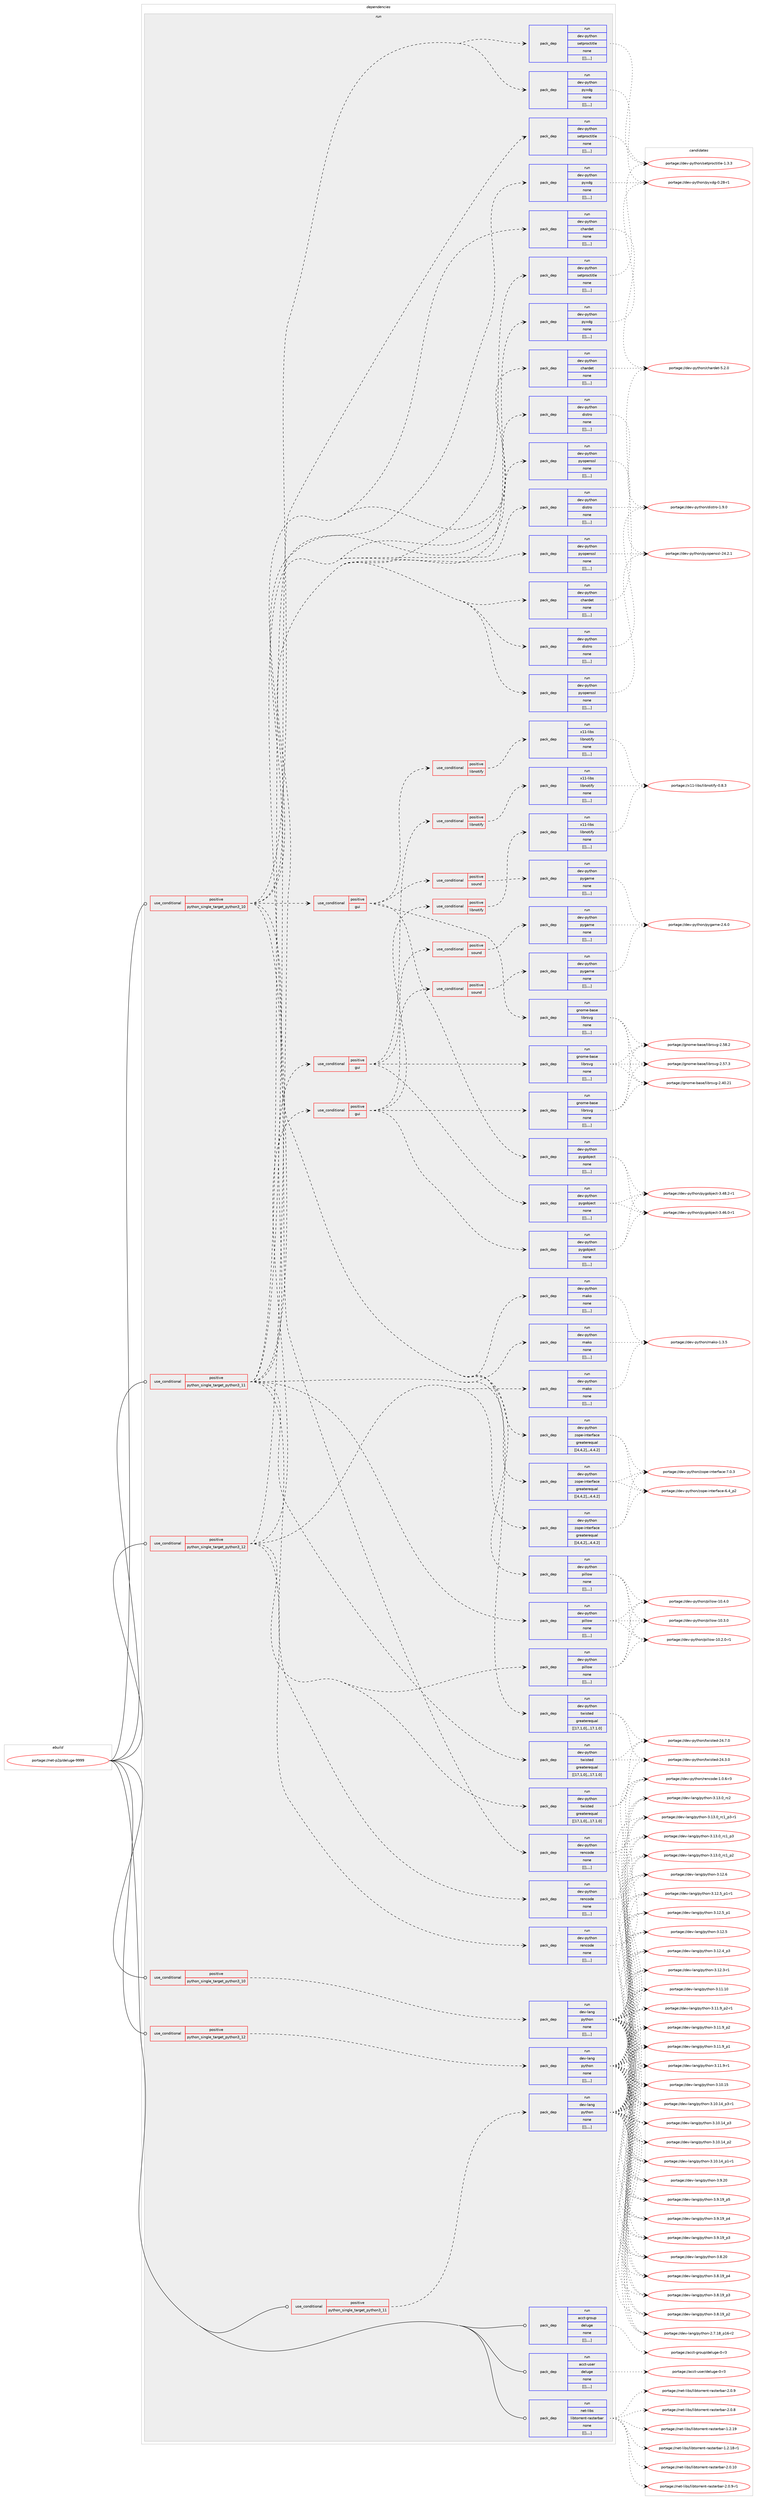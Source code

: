 digraph prolog {

# *************
# Graph options
# *************

newrank=true;
concentrate=true;
compound=true;
graph [rankdir=LR,fontname=Helvetica,fontsize=10,ranksep=1.5];#, ranksep=2.5, nodesep=0.2];
edge  [arrowhead=vee];
node  [fontname=Helvetica,fontsize=10];

# **********
# The ebuild
# **********

subgraph cluster_leftcol {
color=gray;
label=<<i>ebuild</i>>;
id [label="portage://net-p2p/deluge-9999", color=red, width=4, href="../net-p2p/deluge-9999.svg"];
}

# ****************
# The dependencies
# ****************

subgraph cluster_midcol {
color=gray;
label=<<i>dependencies</i>>;
subgraph cluster_compile {
fillcolor="#eeeeee";
style=filled;
label=<<i>compile</i>>;
}
subgraph cluster_compileandrun {
fillcolor="#eeeeee";
style=filled;
label=<<i>compile and run</i>>;
}
subgraph cluster_run {
fillcolor="#eeeeee";
style=filled;
label=<<i>run</i>>;
subgraph cond104380 {
dependency397382 [label=<<TABLE BORDER="0" CELLBORDER="1" CELLSPACING="0" CELLPADDING="4"><TR><TD ROWSPAN="3" CELLPADDING="10">use_conditional</TD></TR><TR><TD>positive</TD></TR><TR><TD>python_single_target_python3_10</TD></TR></TABLE>>, shape=none, color=red];
subgraph cond104381 {
dependency397383 [label=<<TABLE BORDER="0" CELLBORDER="1" CELLSPACING="0" CELLPADDING="4"><TR><TD ROWSPAN="3" CELLPADDING="10">use_conditional</TD></TR><TR><TD>positive</TD></TR><TR><TD>gui</TD></TR></TABLE>>, shape=none, color=red];
subgraph cond104382 {
dependency397384 [label=<<TABLE BORDER="0" CELLBORDER="1" CELLSPACING="0" CELLPADDING="4"><TR><TD ROWSPAN="3" CELLPADDING="10">use_conditional</TD></TR><TR><TD>positive</TD></TR><TR><TD>sound</TD></TR></TABLE>>, shape=none, color=red];
subgraph pack290092 {
dependency397385 [label=<<TABLE BORDER="0" CELLBORDER="1" CELLSPACING="0" CELLPADDING="4" WIDTH="220"><TR><TD ROWSPAN="6" CELLPADDING="30">pack_dep</TD></TR><TR><TD WIDTH="110">run</TD></TR><TR><TD>dev-python</TD></TR><TR><TD>pygame</TD></TR><TR><TD>none</TD></TR><TR><TD>[[],,,,]</TD></TR></TABLE>>, shape=none, color=blue];
}
dependency397384:e -> dependency397385:w [weight=20,style="dashed",arrowhead="vee"];
}
dependency397383:e -> dependency397384:w [weight=20,style="dashed",arrowhead="vee"];
subgraph pack290093 {
dependency397386 [label=<<TABLE BORDER="0" CELLBORDER="1" CELLSPACING="0" CELLPADDING="4" WIDTH="220"><TR><TD ROWSPAN="6" CELLPADDING="30">pack_dep</TD></TR><TR><TD WIDTH="110">run</TD></TR><TR><TD>dev-python</TD></TR><TR><TD>pygobject</TD></TR><TR><TD>none</TD></TR><TR><TD>[[],,,,]</TD></TR></TABLE>>, shape=none, color=blue];
}
dependency397383:e -> dependency397386:w [weight=20,style="dashed",arrowhead="vee"];
subgraph pack290094 {
dependency397387 [label=<<TABLE BORDER="0" CELLBORDER="1" CELLSPACING="0" CELLPADDING="4" WIDTH="220"><TR><TD ROWSPAN="6" CELLPADDING="30">pack_dep</TD></TR><TR><TD WIDTH="110">run</TD></TR><TR><TD>gnome-base</TD></TR><TR><TD>librsvg</TD></TR><TR><TD>none</TD></TR><TR><TD>[[],,,,]</TD></TR></TABLE>>, shape=none, color=blue];
}
dependency397383:e -> dependency397387:w [weight=20,style="dashed",arrowhead="vee"];
subgraph cond104383 {
dependency397388 [label=<<TABLE BORDER="0" CELLBORDER="1" CELLSPACING="0" CELLPADDING="4"><TR><TD ROWSPAN="3" CELLPADDING="10">use_conditional</TD></TR><TR><TD>positive</TD></TR><TR><TD>libnotify</TD></TR></TABLE>>, shape=none, color=red];
subgraph pack290095 {
dependency397389 [label=<<TABLE BORDER="0" CELLBORDER="1" CELLSPACING="0" CELLPADDING="4" WIDTH="220"><TR><TD ROWSPAN="6" CELLPADDING="30">pack_dep</TD></TR><TR><TD WIDTH="110">run</TD></TR><TR><TD>x11-libs</TD></TR><TR><TD>libnotify</TD></TR><TR><TD>none</TD></TR><TR><TD>[[],,,,]</TD></TR></TABLE>>, shape=none, color=blue];
}
dependency397388:e -> dependency397389:w [weight=20,style="dashed",arrowhead="vee"];
}
dependency397383:e -> dependency397388:w [weight=20,style="dashed",arrowhead="vee"];
}
dependency397382:e -> dependency397383:w [weight=20,style="dashed",arrowhead="vee"];
subgraph pack290096 {
dependency397390 [label=<<TABLE BORDER="0" CELLBORDER="1" CELLSPACING="0" CELLPADDING="4" WIDTH="220"><TR><TD ROWSPAN="6" CELLPADDING="30">pack_dep</TD></TR><TR><TD WIDTH="110">run</TD></TR><TR><TD>dev-python</TD></TR><TR><TD>chardet</TD></TR><TR><TD>none</TD></TR><TR><TD>[[],,,,]</TD></TR></TABLE>>, shape=none, color=blue];
}
dependency397382:e -> dependency397390:w [weight=20,style="dashed",arrowhead="vee"];
subgraph pack290097 {
dependency397391 [label=<<TABLE BORDER="0" CELLBORDER="1" CELLSPACING="0" CELLPADDING="4" WIDTH="220"><TR><TD ROWSPAN="6" CELLPADDING="30">pack_dep</TD></TR><TR><TD WIDTH="110">run</TD></TR><TR><TD>dev-python</TD></TR><TR><TD>distro</TD></TR><TR><TD>none</TD></TR><TR><TD>[[],,,,]</TD></TR></TABLE>>, shape=none, color=blue];
}
dependency397382:e -> dependency397391:w [weight=20,style="dashed",arrowhead="vee"];
subgraph pack290098 {
dependency397392 [label=<<TABLE BORDER="0" CELLBORDER="1" CELLSPACING="0" CELLPADDING="4" WIDTH="220"><TR><TD ROWSPAN="6" CELLPADDING="30">pack_dep</TD></TR><TR><TD WIDTH="110">run</TD></TR><TR><TD>dev-python</TD></TR><TR><TD>pillow</TD></TR><TR><TD>none</TD></TR><TR><TD>[[],,,,]</TD></TR></TABLE>>, shape=none, color=blue];
}
dependency397382:e -> dependency397392:w [weight=20,style="dashed",arrowhead="vee"];
subgraph pack290099 {
dependency397393 [label=<<TABLE BORDER="0" CELLBORDER="1" CELLSPACING="0" CELLPADDING="4" WIDTH="220"><TR><TD ROWSPAN="6" CELLPADDING="30">pack_dep</TD></TR><TR><TD WIDTH="110">run</TD></TR><TR><TD>dev-python</TD></TR><TR><TD>pyopenssl</TD></TR><TR><TD>none</TD></TR><TR><TD>[[],,,,]</TD></TR></TABLE>>, shape=none, color=blue];
}
dependency397382:e -> dependency397393:w [weight=20,style="dashed",arrowhead="vee"];
subgraph pack290100 {
dependency397394 [label=<<TABLE BORDER="0" CELLBORDER="1" CELLSPACING="0" CELLPADDING="4" WIDTH="220"><TR><TD ROWSPAN="6" CELLPADDING="30">pack_dep</TD></TR><TR><TD WIDTH="110">run</TD></TR><TR><TD>dev-python</TD></TR><TR><TD>pyxdg</TD></TR><TR><TD>none</TD></TR><TR><TD>[[],,,,]</TD></TR></TABLE>>, shape=none, color=blue];
}
dependency397382:e -> dependency397394:w [weight=20,style="dashed",arrowhead="vee"];
subgraph pack290101 {
dependency397395 [label=<<TABLE BORDER="0" CELLBORDER="1" CELLSPACING="0" CELLPADDING="4" WIDTH="220"><TR><TD ROWSPAN="6" CELLPADDING="30">pack_dep</TD></TR><TR><TD WIDTH="110">run</TD></TR><TR><TD>dev-python</TD></TR><TR><TD>rencode</TD></TR><TR><TD>none</TD></TR><TR><TD>[[],,,,]</TD></TR></TABLE>>, shape=none, color=blue];
}
dependency397382:e -> dependency397395:w [weight=20,style="dashed",arrowhead="vee"];
subgraph pack290102 {
dependency397396 [label=<<TABLE BORDER="0" CELLBORDER="1" CELLSPACING="0" CELLPADDING="4" WIDTH="220"><TR><TD ROWSPAN="6" CELLPADDING="30">pack_dep</TD></TR><TR><TD WIDTH="110">run</TD></TR><TR><TD>dev-python</TD></TR><TR><TD>setproctitle</TD></TR><TR><TD>none</TD></TR><TR><TD>[[],,,,]</TD></TR></TABLE>>, shape=none, color=blue];
}
dependency397382:e -> dependency397396:w [weight=20,style="dashed",arrowhead="vee"];
subgraph pack290103 {
dependency397397 [label=<<TABLE BORDER="0" CELLBORDER="1" CELLSPACING="0" CELLPADDING="4" WIDTH="220"><TR><TD ROWSPAN="6" CELLPADDING="30">pack_dep</TD></TR><TR><TD WIDTH="110">run</TD></TR><TR><TD>dev-python</TD></TR><TR><TD>twisted</TD></TR><TR><TD>greaterequal</TD></TR><TR><TD>[[17,1,0],,,17.1.0]</TD></TR></TABLE>>, shape=none, color=blue];
}
dependency397382:e -> dependency397397:w [weight=20,style="dashed",arrowhead="vee"];
subgraph pack290104 {
dependency397398 [label=<<TABLE BORDER="0" CELLBORDER="1" CELLSPACING="0" CELLPADDING="4" WIDTH="220"><TR><TD ROWSPAN="6" CELLPADDING="30">pack_dep</TD></TR><TR><TD WIDTH="110">run</TD></TR><TR><TD>dev-python</TD></TR><TR><TD>zope-interface</TD></TR><TR><TD>greaterequal</TD></TR><TR><TD>[[4,4,2],,,4.4.2]</TD></TR></TABLE>>, shape=none, color=blue];
}
dependency397382:e -> dependency397398:w [weight=20,style="dashed",arrowhead="vee"];
subgraph pack290105 {
dependency397399 [label=<<TABLE BORDER="0" CELLBORDER="1" CELLSPACING="0" CELLPADDING="4" WIDTH="220"><TR><TD ROWSPAN="6" CELLPADDING="30">pack_dep</TD></TR><TR><TD WIDTH="110">run</TD></TR><TR><TD>dev-python</TD></TR><TR><TD>mako</TD></TR><TR><TD>none</TD></TR><TR><TD>[[],,,,]</TD></TR></TABLE>>, shape=none, color=blue];
}
dependency397382:e -> dependency397399:w [weight=20,style="dashed",arrowhead="vee"];
}
id:e -> dependency397382:w [weight=20,style="solid",arrowhead="odot"];
subgraph cond104384 {
dependency397400 [label=<<TABLE BORDER="0" CELLBORDER="1" CELLSPACING="0" CELLPADDING="4"><TR><TD ROWSPAN="3" CELLPADDING="10">use_conditional</TD></TR><TR><TD>positive</TD></TR><TR><TD>python_single_target_python3_10</TD></TR></TABLE>>, shape=none, color=red];
subgraph pack290106 {
dependency397401 [label=<<TABLE BORDER="0" CELLBORDER="1" CELLSPACING="0" CELLPADDING="4" WIDTH="220"><TR><TD ROWSPAN="6" CELLPADDING="30">pack_dep</TD></TR><TR><TD WIDTH="110">run</TD></TR><TR><TD>dev-lang</TD></TR><TR><TD>python</TD></TR><TR><TD>none</TD></TR><TR><TD>[[],,,,]</TD></TR></TABLE>>, shape=none, color=blue];
}
dependency397400:e -> dependency397401:w [weight=20,style="dashed",arrowhead="vee"];
}
id:e -> dependency397400:w [weight=20,style="solid",arrowhead="odot"];
subgraph cond104385 {
dependency397402 [label=<<TABLE BORDER="0" CELLBORDER="1" CELLSPACING="0" CELLPADDING="4"><TR><TD ROWSPAN="3" CELLPADDING="10">use_conditional</TD></TR><TR><TD>positive</TD></TR><TR><TD>python_single_target_python3_11</TD></TR></TABLE>>, shape=none, color=red];
subgraph cond104386 {
dependency397403 [label=<<TABLE BORDER="0" CELLBORDER="1" CELLSPACING="0" CELLPADDING="4"><TR><TD ROWSPAN="3" CELLPADDING="10">use_conditional</TD></TR><TR><TD>positive</TD></TR><TR><TD>gui</TD></TR></TABLE>>, shape=none, color=red];
subgraph cond104387 {
dependency397404 [label=<<TABLE BORDER="0" CELLBORDER="1" CELLSPACING="0" CELLPADDING="4"><TR><TD ROWSPAN="3" CELLPADDING="10">use_conditional</TD></TR><TR><TD>positive</TD></TR><TR><TD>sound</TD></TR></TABLE>>, shape=none, color=red];
subgraph pack290107 {
dependency397405 [label=<<TABLE BORDER="0" CELLBORDER="1" CELLSPACING="0" CELLPADDING="4" WIDTH="220"><TR><TD ROWSPAN="6" CELLPADDING="30">pack_dep</TD></TR><TR><TD WIDTH="110">run</TD></TR><TR><TD>dev-python</TD></TR><TR><TD>pygame</TD></TR><TR><TD>none</TD></TR><TR><TD>[[],,,,]</TD></TR></TABLE>>, shape=none, color=blue];
}
dependency397404:e -> dependency397405:w [weight=20,style="dashed",arrowhead="vee"];
}
dependency397403:e -> dependency397404:w [weight=20,style="dashed",arrowhead="vee"];
subgraph pack290108 {
dependency397406 [label=<<TABLE BORDER="0" CELLBORDER="1" CELLSPACING="0" CELLPADDING="4" WIDTH="220"><TR><TD ROWSPAN="6" CELLPADDING="30">pack_dep</TD></TR><TR><TD WIDTH="110">run</TD></TR><TR><TD>dev-python</TD></TR><TR><TD>pygobject</TD></TR><TR><TD>none</TD></TR><TR><TD>[[],,,,]</TD></TR></TABLE>>, shape=none, color=blue];
}
dependency397403:e -> dependency397406:w [weight=20,style="dashed",arrowhead="vee"];
subgraph pack290109 {
dependency397407 [label=<<TABLE BORDER="0" CELLBORDER="1" CELLSPACING="0" CELLPADDING="4" WIDTH="220"><TR><TD ROWSPAN="6" CELLPADDING="30">pack_dep</TD></TR><TR><TD WIDTH="110">run</TD></TR><TR><TD>gnome-base</TD></TR><TR><TD>librsvg</TD></TR><TR><TD>none</TD></TR><TR><TD>[[],,,,]</TD></TR></TABLE>>, shape=none, color=blue];
}
dependency397403:e -> dependency397407:w [weight=20,style="dashed",arrowhead="vee"];
subgraph cond104388 {
dependency397408 [label=<<TABLE BORDER="0" CELLBORDER="1" CELLSPACING="0" CELLPADDING="4"><TR><TD ROWSPAN="3" CELLPADDING="10">use_conditional</TD></TR><TR><TD>positive</TD></TR><TR><TD>libnotify</TD></TR></TABLE>>, shape=none, color=red];
subgraph pack290110 {
dependency397409 [label=<<TABLE BORDER="0" CELLBORDER="1" CELLSPACING="0" CELLPADDING="4" WIDTH="220"><TR><TD ROWSPAN="6" CELLPADDING="30">pack_dep</TD></TR><TR><TD WIDTH="110">run</TD></TR><TR><TD>x11-libs</TD></TR><TR><TD>libnotify</TD></TR><TR><TD>none</TD></TR><TR><TD>[[],,,,]</TD></TR></TABLE>>, shape=none, color=blue];
}
dependency397408:e -> dependency397409:w [weight=20,style="dashed",arrowhead="vee"];
}
dependency397403:e -> dependency397408:w [weight=20,style="dashed",arrowhead="vee"];
}
dependency397402:e -> dependency397403:w [weight=20,style="dashed",arrowhead="vee"];
subgraph pack290111 {
dependency397410 [label=<<TABLE BORDER="0" CELLBORDER="1" CELLSPACING="0" CELLPADDING="4" WIDTH="220"><TR><TD ROWSPAN="6" CELLPADDING="30">pack_dep</TD></TR><TR><TD WIDTH="110">run</TD></TR><TR><TD>dev-python</TD></TR><TR><TD>chardet</TD></TR><TR><TD>none</TD></TR><TR><TD>[[],,,,]</TD></TR></TABLE>>, shape=none, color=blue];
}
dependency397402:e -> dependency397410:w [weight=20,style="dashed",arrowhead="vee"];
subgraph pack290112 {
dependency397411 [label=<<TABLE BORDER="0" CELLBORDER="1" CELLSPACING="0" CELLPADDING="4" WIDTH="220"><TR><TD ROWSPAN="6" CELLPADDING="30">pack_dep</TD></TR><TR><TD WIDTH="110">run</TD></TR><TR><TD>dev-python</TD></TR><TR><TD>distro</TD></TR><TR><TD>none</TD></TR><TR><TD>[[],,,,]</TD></TR></TABLE>>, shape=none, color=blue];
}
dependency397402:e -> dependency397411:w [weight=20,style="dashed",arrowhead="vee"];
subgraph pack290113 {
dependency397412 [label=<<TABLE BORDER="0" CELLBORDER="1" CELLSPACING="0" CELLPADDING="4" WIDTH="220"><TR><TD ROWSPAN="6" CELLPADDING="30">pack_dep</TD></TR><TR><TD WIDTH="110">run</TD></TR><TR><TD>dev-python</TD></TR><TR><TD>pillow</TD></TR><TR><TD>none</TD></TR><TR><TD>[[],,,,]</TD></TR></TABLE>>, shape=none, color=blue];
}
dependency397402:e -> dependency397412:w [weight=20,style="dashed",arrowhead="vee"];
subgraph pack290114 {
dependency397413 [label=<<TABLE BORDER="0" CELLBORDER="1" CELLSPACING="0" CELLPADDING="4" WIDTH="220"><TR><TD ROWSPAN="6" CELLPADDING="30">pack_dep</TD></TR><TR><TD WIDTH="110">run</TD></TR><TR><TD>dev-python</TD></TR><TR><TD>pyopenssl</TD></TR><TR><TD>none</TD></TR><TR><TD>[[],,,,]</TD></TR></TABLE>>, shape=none, color=blue];
}
dependency397402:e -> dependency397413:w [weight=20,style="dashed",arrowhead="vee"];
subgraph pack290115 {
dependency397414 [label=<<TABLE BORDER="0" CELLBORDER="1" CELLSPACING="0" CELLPADDING="4" WIDTH="220"><TR><TD ROWSPAN="6" CELLPADDING="30">pack_dep</TD></TR><TR><TD WIDTH="110">run</TD></TR><TR><TD>dev-python</TD></TR><TR><TD>pyxdg</TD></TR><TR><TD>none</TD></TR><TR><TD>[[],,,,]</TD></TR></TABLE>>, shape=none, color=blue];
}
dependency397402:e -> dependency397414:w [weight=20,style="dashed",arrowhead="vee"];
subgraph pack290116 {
dependency397415 [label=<<TABLE BORDER="0" CELLBORDER="1" CELLSPACING="0" CELLPADDING="4" WIDTH="220"><TR><TD ROWSPAN="6" CELLPADDING="30">pack_dep</TD></TR><TR><TD WIDTH="110">run</TD></TR><TR><TD>dev-python</TD></TR><TR><TD>rencode</TD></TR><TR><TD>none</TD></TR><TR><TD>[[],,,,]</TD></TR></TABLE>>, shape=none, color=blue];
}
dependency397402:e -> dependency397415:w [weight=20,style="dashed",arrowhead="vee"];
subgraph pack290117 {
dependency397416 [label=<<TABLE BORDER="0" CELLBORDER="1" CELLSPACING="0" CELLPADDING="4" WIDTH="220"><TR><TD ROWSPAN="6" CELLPADDING="30">pack_dep</TD></TR><TR><TD WIDTH="110">run</TD></TR><TR><TD>dev-python</TD></TR><TR><TD>setproctitle</TD></TR><TR><TD>none</TD></TR><TR><TD>[[],,,,]</TD></TR></TABLE>>, shape=none, color=blue];
}
dependency397402:e -> dependency397416:w [weight=20,style="dashed",arrowhead="vee"];
subgraph pack290118 {
dependency397417 [label=<<TABLE BORDER="0" CELLBORDER="1" CELLSPACING="0" CELLPADDING="4" WIDTH="220"><TR><TD ROWSPAN="6" CELLPADDING="30">pack_dep</TD></TR><TR><TD WIDTH="110">run</TD></TR><TR><TD>dev-python</TD></TR><TR><TD>twisted</TD></TR><TR><TD>greaterequal</TD></TR><TR><TD>[[17,1,0],,,17.1.0]</TD></TR></TABLE>>, shape=none, color=blue];
}
dependency397402:e -> dependency397417:w [weight=20,style="dashed",arrowhead="vee"];
subgraph pack290119 {
dependency397418 [label=<<TABLE BORDER="0" CELLBORDER="1" CELLSPACING="0" CELLPADDING="4" WIDTH="220"><TR><TD ROWSPAN="6" CELLPADDING="30">pack_dep</TD></TR><TR><TD WIDTH="110">run</TD></TR><TR><TD>dev-python</TD></TR><TR><TD>zope-interface</TD></TR><TR><TD>greaterequal</TD></TR><TR><TD>[[4,4,2],,,4.4.2]</TD></TR></TABLE>>, shape=none, color=blue];
}
dependency397402:e -> dependency397418:w [weight=20,style="dashed",arrowhead="vee"];
subgraph pack290120 {
dependency397419 [label=<<TABLE BORDER="0" CELLBORDER="1" CELLSPACING="0" CELLPADDING="4" WIDTH="220"><TR><TD ROWSPAN="6" CELLPADDING="30">pack_dep</TD></TR><TR><TD WIDTH="110">run</TD></TR><TR><TD>dev-python</TD></TR><TR><TD>mako</TD></TR><TR><TD>none</TD></TR><TR><TD>[[],,,,]</TD></TR></TABLE>>, shape=none, color=blue];
}
dependency397402:e -> dependency397419:w [weight=20,style="dashed",arrowhead="vee"];
}
id:e -> dependency397402:w [weight=20,style="solid",arrowhead="odot"];
subgraph cond104389 {
dependency397420 [label=<<TABLE BORDER="0" CELLBORDER="1" CELLSPACING="0" CELLPADDING="4"><TR><TD ROWSPAN="3" CELLPADDING="10">use_conditional</TD></TR><TR><TD>positive</TD></TR><TR><TD>python_single_target_python3_11</TD></TR></TABLE>>, shape=none, color=red];
subgraph pack290121 {
dependency397421 [label=<<TABLE BORDER="0" CELLBORDER="1" CELLSPACING="0" CELLPADDING="4" WIDTH="220"><TR><TD ROWSPAN="6" CELLPADDING="30">pack_dep</TD></TR><TR><TD WIDTH="110">run</TD></TR><TR><TD>dev-lang</TD></TR><TR><TD>python</TD></TR><TR><TD>none</TD></TR><TR><TD>[[],,,,]</TD></TR></TABLE>>, shape=none, color=blue];
}
dependency397420:e -> dependency397421:w [weight=20,style="dashed",arrowhead="vee"];
}
id:e -> dependency397420:w [weight=20,style="solid",arrowhead="odot"];
subgraph cond104390 {
dependency397422 [label=<<TABLE BORDER="0" CELLBORDER="1" CELLSPACING="0" CELLPADDING="4"><TR><TD ROWSPAN="3" CELLPADDING="10">use_conditional</TD></TR><TR><TD>positive</TD></TR><TR><TD>python_single_target_python3_12</TD></TR></TABLE>>, shape=none, color=red];
subgraph cond104391 {
dependency397423 [label=<<TABLE BORDER="0" CELLBORDER="1" CELLSPACING="0" CELLPADDING="4"><TR><TD ROWSPAN="3" CELLPADDING="10">use_conditional</TD></TR><TR><TD>positive</TD></TR><TR><TD>gui</TD></TR></TABLE>>, shape=none, color=red];
subgraph cond104392 {
dependency397424 [label=<<TABLE BORDER="0" CELLBORDER="1" CELLSPACING="0" CELLPADDING="4"><TR><TD ROWSPAN="3" CELLPADDING="10">use_conditional</TD></TR><TR><TD>positive</TD></TR><TR><TD>sound</TD></TR></TABLE>>, shape=none, color=red];
subgraph pack290122 {
dependency397425 [label=<<TABLE BORDER="0" CELLBORDER="1" CELLSPACING="0" CELLPADDING="4" WIDTH="220"><TR><TD ROWSPAN="6" CELLPADDING="30">pack_dep</TD></TR><TR><TD WIDTH="110">run</TD></TR><TR><TD>dev-python</TD></TR><TR><TD>pygame</TD></TR><TR><TD>none</TD></TR><TR><TD>[[],,,,]</TD></TR></TABLE>>, shape=none, color=blue];
}
dependency397424:e -> dependency397425:w [weight=20,style="dashed",arrowhead="vee"];
}
dependency397423:e -> dependency397424:w [weight=20,style="dashed",arrowhead="vee"];
subgraph pack290123 {
dependency397426 [label=<<TABLE BORDER="0" CELLBORDER="1" CELLSPACING="0" CELLPADDING="4" WIDTH="220"><TR><TD ROWSPAN="6" CELLPADDING="30">pack_dep</TD></TR><TR><TD WIDTH="110">run</TD></TR><TR><TD>dev-python</TD></TR><TR><TD>pygobject</TD></TR><TR><TD>none</TD></TR><TR><TD>[[],,,,]</TD></TR></TABLE>>, shape=none, color=blue];
}
dependency397423:e -> dependency397426:w [weight=20,style="dashed",arrowhead="vee"];
subgraph pack290124 {
dependency397427 [label=<<TABLE BORDER="0" CELLBORDER="1" CELLSPACING="0" CELLPADDING="4" WIDTH="220"><TR><TD ROWSPAN="6" CELLPADDING="30">pack_dep</TD></TR><TR><TD WIDTH="110">run</TD></TR><TR><TD>gnome-base</TD></TR><TR><TD>librsvg</TD></TR><TR><TD>none</TD></TR><TR><TD>[[],,,,]</TD></TR></TABLE>>, shape=none, color=blue];
}
dependency397423:e -> dependency397427:w [weight=20,style="dashed",arrowhead="vee"];
subgraph cond104393 {
dependency397428 [label=<<TABLE BORDER="0" CELLBORDER="1" CELLSPACING="0" CELLPADDING="4"><TR><TD ROWSPAN="3" CELLPADDING="10">use_conditional</TD></TR><TR><TD>positive</TD></TR><TR><TD>libnotify</TD></TR></TABLE>>, shape=none, color=red];
subgraph pack290125 {
dependency397429 [label=<<TABLE BORDER="0" CELLBORDER="1" CELLSPACING="0" CELLPADDING="4" WIDTH="220"><TR><TD ROWSPAN="6" CELLPADDING="30">pack_dep</TD></TR><TR><TD WIDTH="110">run</TD></TR><TR><TD>x11-libs</TD></TR><TR><TD>libnotify</TD></TR><TR><TD>none</TD></TR><TR><TD>[[],,,,]</TD></TR></TABLE>>, shape=none, color=blue];
}
dependency397428:e -> dependency397429:w [weight=20,style="dashed",arrowhead="vee"];
}
dependency397423:e -> dependency397428:w [weight=20,style="dashed",arrowhead="vee"];
}
dependency397422:e -> dependency397423:w [weight=20,style="dashed",arrowhead="vee"];
subgraph pack290126 {
dependency397430 [label=<<TABLE BORDER="0" CELLBORDER="1" CELLSPACING="0" CELLPADDING="4" WIDTH="220"><TR><TD ROWSPAN="6" CELLPADDING="30">pack_dep</TD></TR><TR><TD WIDTH="110">run</TD></TR><TR><TD>dev-python</TD></TR><TR><TD>chardet</TD></TR><TR><TD>none</TD></TR><TR><TD>[[],,,,]</TD></TR></TABLE>>, shape=none, color=blue];
}
dependency397422:e -> dependency397430:w [weight=20,style="dashed",arrowhead="vee"];
subgraph pack290127 {
dependency397431 [label=<<TABLE BORDER="0" CELLBORDER="1" CELLSPACING="0" CELLPADDING="4" WIDTH="220"><TR><TD ROWSPAN="6" CELLPADDING="30">pack_dep</TD></TR><TR><TD WIDTH="110">run</TD></TR><TR><TD>dev-python</TD></TR><TR><TD>distro</TD></TR><TR><TD>none</TD></TR><TR><TD>[[],,,,]</TD></TR></TABLE>>, shape=none, color=blue];
}
dependency397422:e -> dependency397431:w [weight=20,style="dashed",arrowhead="vee"];
subgraph pack290128 {
dependency397432 [label=<<TABLE BORDER="0" CELLBORDER="1" CELLSPACING="0" CELLPADDING="4" WIDTH="220"><TR><TD ROWSPAN="6" CELLPADDING="30">pack_dep</TD></TR><TR><TD WIDTH="110">run</TD></TR><TR><TD>dev-python</TD></TR><TR><TD>pillow</TD></TR><TR><TD>none</TD></TR><TR><TD>[[],,,,]</TD></TR></TABLE>>, shape=none, color=blue];
}
dependency397422:e -> dependency397432:w [weight=20,style="dashed",arrowhead="vee"];
subgraph pack290129 {
dependency397433 [label=<<TABLE BORDER="0" CELLBORDER="1" CELLSPACING="0" CELLPADDING="4" WIDTH="220"><TR><TD ROWSPAN="6" CELLPADDING="30">pack_dep</TD></TR><TR><TD WIDTH="110">run</TD></TR><TR><TD>dev-python</TD></TR><TR><TD>pyopenssl</TD></TR><TR><TD>none</TD></TR><TR><TD>[[],,,,]</TD></TR></TABLE>>, shape=none, color=blue];
}
dependency397422:e -> dependency397433:w [weight=20,style="dashed",arrowhead="vee"];
subgraph pack290130 {
dependency397434 [label=<<TABLE BORDER="0" CELLBORDER="1" CELLSPACING="0" CELLPADDING="4" WIDTH="220"><TR><TD ROWSPAN="6" CELLPADDING="30">pack_dep</TD></TR><TR><TD WIDTH="110">run</TD></TR><TR><TD>dev-python</TD></TR><TR><TD>pyxdg</TD></TR><TR><TD>none</TD></TR><TR><TD>[[],,,,]</TD></TR></TABLE>>, shape=none, color=blue];
}
dependency397422:e -> dependency397434:w [weight=20,style="dashed",arrowhead="vee"];
subgraph pack290131 {
dependency397435 [label=<<TABLE BORDER="0" CELLBORDER="1" CELLSPACING="0" CELLPADDING="4" WIDTH="220"><TR><TD ROWSPAN="6" CELLPADDING="30">pack_dep</TD></TR><TR><TD WIDTH="110">run</TD></TR><TR><TD>dev-python</TD></TR><TR><TD>rencode</TD></TR><TR><TD>none</TD></TR><TR><TD>[[],,,,]</TD></TR></TABLE>>, shape=none, color=blue];
}
dependency397422:e -> dependency397435:w [weight=20,style="dashed",arrowhead="vee"];
subgraph pack290132 {
dependency397436 [label=<<TABLE BORDER="0" CELLBORDER="1" CELLSPACING="0" CELLPADDING="4" WIDTH="220"><TR><TD ROWSPAN="6" CELLPADDING="30">pack_dep</TD></TR><TR><TD WIDTH="110">run</TD></TR><TR><TD>dev-python</TD></TR><TR><TD>setproctitle</TD></TR><TR><TD>none</TD></TR><TR><TD>[[],,,,]</TD></TR></TABLE>>, shape=none, color=blue];
}
dependency397422:e -> dependency397436:w [weight=20,style="dashed",arrowhead="vee"];
subgraph pack290133 {
dependency397437 [label=<<TABLE BORDER="0" CELLBORDER="1" CELLSPACING="0" CELLPADDING="4" WIDTH="220"><TR><TD ROWSPAN="6" CELLPADDING="30">pack_dep</TD></TR><TR><TD WIDTH="110">run</TD></TR><TR><TD>dev-python</TD></TR><TR><TD>twisted</TD></TR><TR><TD>greaterequal</TD></TR><TR><TD>[[17,1,0],,,17.1.0]</TD></TR></TABLE>>, shape=none, color=blue];
}
dependency397422:e -> dependency397437:w [weight=20,style="dashed",arrowhead="vee"];
subgraph pack290134 {
dependency397438 [label=<<TABLE BORDER="0" CELLBORDER="1" CELLSPACING="0" CELLPADDING="4" WIDTH="220"><TR><TD ROWSPAN="6" CELLPADDING="30">pack_dep</TD></TR><TR><TD WIDTH="110">run</TD></TR><TR><TD>dev-python</TD></TR><TR><TD>zope-interface</TD></TR><TR><TD>greaterequal</TD></TR><TR><TD>[[4,4,2],,,4.4.2]</TD></TR></TABLE>>, shape=none, color=blue];
}
dependency397422:e -> dependency397438:w [weight=20,style="dashed",arrowhead="vee"];
subgraph pack290135 {
dependency397439 [label=<<TABLE BORDER="0" CELLBORDER="1" CELLSPACING="0" CELLPADDING="4" WIDTH="220"><TR><TD ROWSPAN="6" CELLPADDING="30">pack_dep</TD></TR><TR><TD WIDTH="110">run</TD></TR><TR><TD>dev-python</TD></TR><TR><TD>mako</TD></TR><TR><TD>none</TD></TR><TR><TD>[[],,,,]</TD></TR></TABLE>>, shape=none, color=blue];
}
dependency397422:e -> dependency397439:w [weight=20,style="dashed",arrowhead="vee"];
}
id:e -> dependency397422:w [weight=20,style="solid",arrowhead="odot"];
subgraph cond104394 {
dependency397440 [label=<<TABLE BORDER="0" CELLBORDER="1" CELLSPACING="0" CELLPADDING="4"><TR><TD ROWSPAN="3" CELLPADDING="10">use_conditional</TD></TR><TR><TD>positive</TD></TR><TR><TD>python_single_target_python3_12</TD></TR></TABLE>>, shape=none, color=red];
subgraph pack290136 {
dependency397441 [label=<<TABLE BORDER="0" CELLBORDER="1" CELLSPACING="0" CELLPADDING="4" WIDTH="220"><TR><TD ROWSPAN="6" CELLPADDING="30">pack_dep</TD></TR><TR><TD WIDTH="110">run</TD></TR><TR><TD>dev-lang</TD></TR><TR><TD>python</TD></TR><TR><TD>none</TD></TR><TR><TD>[[],,,,]</TD></TR></TABLE>>, shape=none, color=blue];
}
dependency397440:e -> dependency397441:w [weight=20,style="dashed",arrowhead="vee"];
}
id:e -> dependency397440:w [weight=20,style="solid",arrowhead="odot"];
subgraph pack290137 {
dependency397442 [label=<<TABLE BORDER="0" CELLBORDER="1" CELLSPACING="0" CELLPADDING="4" WIDTH="220"><TR><TD ROWSPAN="6" CELLPADDING="30">pack_dep</TD></TR><TR><TD WIDTH="110">run</TD></TR><TR><TD>acct-group</TD></TR><TR><TD>deluge</TD></TR><TR><TD>none</TD></TR><TR><TD>[[],,,,]</TD></TR></TABLE>>, shape=none, color=blue];
}
id:e -> dependency397442:w [weight=20,style="solid",arrowhead="odot"];
subgraph pack290138 {
dependency397443 [label=<<TABLE BORDER="0" CELLBORDER="1" CELLSPACING="0" CELLPADDING="4" WIDTH="220"><TR><TD ROWSPAN="6" CELLPADDING="30">pack_dep</TD></TR><TR><TD WIDTH="110">run</TD></TR><TR><TD>acct-user</TD></TR><TR><TD>deluge</TD></TR><TR><TD>none</TD></TR><TR><TD>[[],,,,]</TD></TR></TABLE>>, shape=none, color=blue];
}
id:e -> dependency397443:w [weight=20,style="solid",arrowhead="odot"];
subgraph pack290139 {
dependency397444 [label=<<TABLE BORDER="0" CELLBORDER="1" CELLSPACING="0" CELLPADDING="4" WIDTH="220"><TR><TD ROWSPAN="6" CELLPADDING="30">pack_dep</TD></TR><TR><TD WIDTH="110">run</TD></TR><TR><TD>net-libs</TD></TR><TR><TD>libtorrent-rasterbar</TD></TR><TR><TD>none</TD></TR><TR><TD>[[],,,,]</TD></TR></TABLE>>, shape=none, color=blue];
}
id:e -> dependency397444:w [weight=20,style="solid",arrowhead="odot"];
}
}

# **************
# The candidates
# **************

subgraph cluster_choices {
rank=same;
color=gray;
label=<<i>candidates</i>>;

subgraph choice290092 {
color=black;
nodesep=1;
choice100101118451121211161041111104711212110397109101455046544648 [label="portage://dev-python/pygame-2.6.0", color=red, width=4,href="../dev-python/pygame-2.6.0.svg"];
dependency397385:e -> choice100101118451121211161041111104711212110397109101455046544648:w [style=dotted,weight="100"];
}
subgraph choice290093 {
color=black;
nodesep=1;
choice10010111845112121116104111110471121211031119810610199116455146525646504511449 [label="portage://dev-python/pygobject-3.48.2-r1", color=red, width=4,href="../dev-python/pygobject-3.48.2-r1.svg"];
choice10010111845112121116104111110471121211031119810610199116455146525446484511449 [label="portage://dev-python/pygobject-3.46.0-r1", color=red, width=4,href="../dev-python/pygobject-3.46.0-r1.svg"];
dependency397386:e -> choice10010111845112121116104111110471121211031119810610199116455146525646504511449:w [style=dotted,weight="100"];
dependency397386:e -> choice10010111845112121116104111110471121211031119810610199116455146525446484511449:w [style=dotted,weight="100"];
}
subgraph choice290094 {
color=black;
nodesep=1;
choice103110111109101459897115101471081059811411511810345504653564650 [label="portage://gnome-base/librsvg-2.58.2", color=red, width=4,href="../gnome-base/librsvg-2.58.2.svg"];
choice103110111109101459897115101471081059811411511810345504653554651 [label="portage://gnome-base/librsvg-2.57.3", color=red, width=4,href="../gnome-base/librsvg-2.57.3.svg"];
choice10311011110910145989711510147108105981141151181034550465248465049 [label="portage://gnome-base/librsvg-2.40.21", color=red, width=4,href="../gnome-base/librsvg-2.40.21.svg"];
dependency397387:e -> choice103110111109101459897115101471081059811411511810345504653564650:w [style=dotted,weight="100"];
dependency397387:e -> choice103110111109101459897115101471081059811411511810345504653554651:w [style=dotted,weight="100"];
dependency397387:e -> choice10311011110910145989711510147108105981141151181034550465248465049:w [style=dotted,weight="100"];
}
subgraph choice290095 {
color=black;
nodesep=1;
choice120494945108105981154710810598110111116105102121454846564651 [label="portage://x11-libs/libnotify-0.8.3", color=red, width=4,href="../x11-libs/libnotify-0.8.3.svg"];
dependency397389:e -> choice120494945108105981154710810598110111116105102121454846564651:w [style=dotted,weight="100"];
}
subgraph choice290096 {
color=black;
nodesep=1;
choice10010111845112121116104111110479910497114100101116455346504648 [label="portage://dev-python/chardet-5.2.0", color=red, width=4,href="../dev-python/chardet-5.2.0.svg"];
dependency397390:e -> choice10010111845112121116104111110479910497114100101116455346504648:w [style=dotted,weight="100"];
}
subgraph choice290097 {
color=black;
nodesep=1;
choice1001011184511212111610411111047100105115116114111454946574648 [label="portage://dev-python/distro-1.9.0", color=red, width=4,href="../dev-python/distro-1.9.0.svg"];
dependency397391:e -> choice1001011184511212111610411111047100105115116114111454946574648:w [style=dotted,weight="100"];
}
subgraph choice290098 {
color=black;
nodesep=1;
choice100101118451121211161041111104711210510810811111945494846524648 [label="portage://dev-python/pillow-10.4.0", color=red, width=4,href="../dev-python/pillow-10.4.0.svg"];
choice100101118451121211161041111104711210510810811111945494846514648 [label="portage://dev-python/pillow-10.3.0", color=red, width=4,href="../dev-python/pillow-10.3.0.svg"];
choice1001011184511212111610411111047112105108108111119454948465046484511449 [label="portage://dev-python/pillow-10.2.0-r1", color=red, width=4,href="../dev-python/pillow-10.2.0-r1.svg"];
dependency397392:e -> choice100101118451121211161041111104711210510810811111945494846524648:w [style=dotted,weight="100"];
dependency397392:e -> choice100101118451121211161041111104711210510810811111945494846514648:w [style=dotted,weight="100"];
dependency397392:e -> choice1001011184511212111610411111047112105108108111119454948465046484511449:w [style=dotted,weight="100"];
}
subgraph choice290099 {
color=black;
nodesep=1;
choice100101118451121211161041111104711212111111210111011511510845505246504649 [label="portage://dev-python/pyopenssl-24.2.1", color=red, width=4,href="../dev-python/pyopenssl-24.2.1.svg"];
dependency397393:e -> choice100101118451121211161041111104711212111111210111011511510845505246504649:w [style=dotted,weight="100"];
}
subgraph choice290100 {
color=black;
nodesep=1;
choice100101118451121211161041111104711212112010010345484650564511449 [label="portage://dev-python/pyxdg-0.28-r1", color=red, width=4,href="../dev-python/pyxdg-0.28-r1.svg"];
dependency397394:e -> choice100101118451121211161041111104711212112010010345484650564511449:w [style=dotted,weight="100"];
}
subgraph choice290101 {
color=black;
nodesep=1;
choice1001011184511212111610411111047114101110991111001014549464846544511451 [label="portage://dev-python/rencode-1.0.6-r3", color=red, width=4,href="../dev-python/rencode-1.0.6-r3.svg"];
dependency397395:e -> choice1001011184511212111610411111047114101110991111001014549464846544511451:w [style=dotted,weight="100"];
}
subgraph choice290102 {
color=black;
nodesep=1;
choice100101118451121211161041111104711510111611211411199116105116108101454946514651 [label="portage://dev-python/setproctitle-1.3.3", color=red, width=4,href="../dev-python/setproctitle-1.3.3.svg"];
dependency397396:e -> choice100101118451121211161041111104711510111611211411199116105116108101454946514651:w [style=dotted,weight="100"];
}
subgraph choice290103 {
color=black;
nodesep=1;
choice100101118451121211161041111104711611910511511610110045505246554648 [label="portage://dev-python/twisted-24.7.0", color=red, width=4,href="../dev-python/twisted-24.7.0.svg"];
choice100101118451121211161041111104711611910511511610110045505246514648 [label="portage://dev-python/twisted-24.3.0", color=red, width=4,href="../dev-python/twisted-24.3.0.svg"];
dependency397397:e -> choice100101118451121211161041111104711611910511511610110045505246554648:w [style=dotted,weight="100"];
dependency397397:e -> choice100101118451121211161041111104711611910511511610110045505246514648:w [style=dotted,weight="100"];
}
subgraph choice290104 {
color=black;
nodesep=1;
choice1001011184511212111610411111047122111112101451051101161011141029799101455546484651 [label="portage://dev-python/zope-interface-7.0.3", color=red, width=4,href="../dev-python/zope-interface-7.0.3.svg"];
choice1001011184511212111610411111047122111112101451051101161011141029799101455446529511250 [label="portage://dev-python/zope-interface-6.4_p2", color=red, width=4,href="../dev-python/zope-interface-6.4_p2.svg"];
dependency397398:e -> choice1001011184511212111610411111047122111112101451051101161011141029799101455546484651:w [style=dotted,weight="100"];
dependency397398:e -> choice1001011184511212111610411111047122111112101451051101161011141029799101455446529511250:w [style=dotted,weight="100"];
}
subgraph choice290105 {
color=black;
nodesep=1;
choice100101118451121211161041111104710997107111454946514653 [label="portage://dev-python/mako-1.3.5", color=red, width=4,href="../dev-python/mako-1.3.5.svg"];
dependency397399:e -> choice100101118451121211161041111104710997107111454946514653:w [style=dotted,weight="100"];
}
subgraph choice290106 {
color=black;
nodesep=1;
choice10010111845108971101034711212111610411111045514649514648951149950 [label="portage://dev-lang/python-3.13.0_rc2", color=red, width=4,href="../dev-lang/python-3.13.0_rc2.svg"];
choice1001011184510897110103471121211161041111104551464951464895114994995112514511449 [label="portage://dev-lang/python-3.13.0_rc1_p3-r1", color=red, width=4,href="../dev-lang/python-3.13.0_rc1_p3-r1.svg"];
choice100101118451089711010347112121116104111110455146495146489511499499511251 [label="portage://dev-lang/python-3.13.0_rc1_p3", color=red, width=4,href="../dev-lang/python-3.13.0_rc1_p3.svg"];
choice100101118451089711010347112121116104111110455146495146489511499499511250 [label="portage://dev-lang/python-3.13.0_rc1_p2", color=red, width=4,href="../dev-lang/python-3.13.0_rc1_p2.svg"];
choice10010111845108971101034711212111610411111045514649504654 [label="portage://dev-lang/python-3.12.6", color=red, width=4,href="../dev-lang/python-3.12.6.svg"];
choice1001011184510897110103471121211161041111104551464950465395112494511449 [label="portage://dev-lang/python-3.12.5_p1-r1", color=red, width=4,href="../dev-lang/python-3.12.5_p1-r1.svg"];
choice100101118451089711010347112121116104111110455146495046539511249 [label="portage://dev-lang/python-3.12.5_p1", color=red, width=4,href="../dev-lang/python-3.12.5_p1.svg"];
choice10010111845108971101034711212111610411111045514649504653 [label="portage://dev-lang/python-3.12.5", color=red, width=4,href="../dev-lang/python-3.12.5.svg"];
choice100101118451089711010347112121116104111110455146495046529511251 [label="portage://dev-lang/python-3.12.4_p3", color=red, width=4,href="../dev-lang/python-3.12.4_p3.svg"];
choice100101118451089711010347112121116104111110455146495046514511449 [label="portage://dev-lang/python-3.12.3-r1", color=red, width=4,href="../dev-lang/python-3.12.3-r1.svg"];
choice1001011184510897110103471121211161041111104551464949464948 [label="portage://dev-lang/python-3.11.10", color=red, width=4,href="../dev-lang/python-3.11.10.svg"];
choice1001011184510897110103471121211161041111104551464949465795112504511449 [label="portage://dev-lang/python-3.11.9_p2-r1", color=red, width=4,href="../dev-lang/python-3.11.9_p2-r1.svg"];
choice100101118451089711010347112121116104111110455146494946579511250 [label="portage://dev-lang/python-3.11.9_p2", color=red, width=4,href="../dev-lang/python-3.11.9_p2.svg"];
choice100101118451089711010347112121116104111110455146494946579511249 [label="portage://dev-lang/python-3.11.9_p1", color=red, width=4,href="../dev-lang/python-3.11.9_p1.svg"];
choice100101118451089711010347112121116104111110455146494946574511449 [label="portage://dev-lang/python-3.11.9-r1", color=red, width=4,href="../dev-lang/python-3.11.9-r1.svg"];
choice1001011184510897110103471121211161041111104551464948464953 [label="portage://dev-lang/python-3.10.15", color=red, width=4,href="../dev-lang/python-3.10.15.svg"];
choice100101118451089711010347112121116104111110455146494846495295112514511449 [label="portage://dev-lang/python-3.10.14_p3-r1", color=red, width=4,href="../dev-lang/python-3.10.14_p3-r1.svg"];
choice10010111845108971101034711212111610411111045514649484649529511251 [label="portage://dev-lang/python-3.10.14_p3", color=red, width=4,href="../dev-lang/python-3.10.14_p3.svg"];
choice10010111845108971101034711212111610411111045514649484649529511250 [label="portage://dev-lang/python-3.10.14_p2", color=red, width=4,href="../dev-lang/python-3.10.14_p2.svg"];
choice100101118451089711010347112121116104111110455146494846495295112494511449 [label="portage://dev-lang/python-3.10.14_p1-r1", color=red, width=4,href="../dev-lang/python-3.10.14_p1-r1.svg"];
choice10010111845108971101034711212111610411111045514657465048 [label="portage://dev-lang/python-3.9.20", color=red, width=4,href="../dev-lang/python-3.9.20.svg"];
choice100101118451089711010347112121116104111110455146574649579511253 [label="portage://dev-lang/python-3.9.19_p5", color=red, width=4,href="../dev-lang/python-3.9.19_p5.svg"];
choice100101118451089711010347112121116104111110455146574649579511252 [label="portage://dev-lang/python-3.9.19_p4", color=red, width=4,href="../dev-lang/python-3.9.19_p4.svg"];
choice100101118451089711010347112121116104111110455146574649579511251 [label="portage://dev-lang/python-3.9.19_p3", color=red, width=4,href="../dev-lang/python-3.9.19_p3.svg"];
choice10010111845108971101034711212111610411111045514656465048 [label="portage://dev-lang/python-3.8.20", color=red, width=4,href="../dev-lang/python-3.8.20.svg"];
choice100101118451089711010347112121116104111110455146564649579511252 [label="portage://dev-lang/python-3.8.19_p4", color=red, width=4,href="../dev-lang/python-3.8.19_p4.svg"];
choice100101118451089711010347112121116104111110455146564649579511251 [label="portage://dev-lang/python-3.8.19_p3", color=red, width=4,href="../dev-lang/python-3.8.19_p3.svg"];
choice100101118451089711010347112121116104111110455146564649579511250 [label="portage://dev-lang/python-3.8.19_p2", color=red, width=4,href="../dev-lang/python-3.8.19_p2.svg"];
choice100101118451089711010347112121116104111110455046554649569511249544511450 [label="portage://dev-lang/python-2.7.18_p16-r2", color=red, width=4,href="../dev-lang/python-2.7.18_p16-r2.svg"];
dependency397401:e -> choice10010111845108971101034711212111610411111045514649514648951149950:w [style=dotted,weight="100"];
dependency397401:e -> choice1001011184510897110103471121211161041111104551464951464895114994995112514511449:w [style=dotted,weight="100"];
dependency397401:e -> choice100101118451089711010347112121116104111110455146495146489511499499511251:w [style=dotted,weight="100"];
dependency397401:e -> choice100101118451089711010347112121116104111110455146495146489511499499511250:w [style=dotted,weight="100"];
dependency397401:e -> choice10010111845108971101034711212111610411111045514649504654:w [style=dotted,weight="100"];
dependency397401:e -> choice1001011184510897110103471121211161041111104551464950465395112494511449:w [style=dotted,weight="100"];
dependency397401:e -> choice100101118451089711010347112121116104111110455146495046539511249:w [style=dotted,weight="100"];
dependency397401:e -> choice10010111845108971101034711212111610411111045514649504653:w [style=dotted,weight="100"];
dependency397401:e -> choice100101118451089711010347112121116104111110455146495046529511251:w [style=dotted,weight="100"];
dependency397401:e -> choice100101118451089711010347112121116104111110455146495046514511449:w [style=dotted,weight="100"];
dependency397401:e -> choice1001011184510897110103471121211161041111104551464949464948:w [style=dotted,weight="100"];
dependency397401:e -> choice1001011184510897110103471121211161041111104551464949465795112504511449:w [style=dotted,weight="100"];
dependency397401:e -> choice100101118451089711010347112121116104111110455146494946579511250:w [style=dotted,weight="100"];
dependency397401:e -> choice100101118451089711010347112121116104111110455146494946579511249:w [style=dotted,weight="100"];
dependency397401:e -> choice100101118451089711010347112121116104111110455146494946574511449:w [style=dotted,weight="100"];
dependency397401:e -> choice1001011184510897110103471121211161041111104551464948464953:w [style=dotted,weight="100"];
dependency397401:e -> choice100101118451089711010347112121116104111110455146494846495295112514511449:w [style=dotted,weight="100"];
dependency397401:e -> choice10010111845108971101034711212111610411111045514649484649529511251:w [style=dotted,weight="100"];
dependency397401:e -> choice10010111845108971101034711212111610411111045514649484649529511250:w [style=dotted,weight="100"];
dependency397401:e -> choice100101118451089711010347112121116104111110455146494846495295112494511449:w [style=dotted,weight="100"];
dependency397401:e -> choice10010111845108971101034711212111610411111045514657465048:w [style=dotted,weight="100"];
dependency397401:e -> choice100101118451089711010347112121116104111110455146574649579511253:w [style=dotted,weight="100"];
dependency397401:e -> choice100101118451089711010347112121116104111110455146574649579511252:w [style=dotted,weight="100"];
dependency397401:e -> choice100101118451089711010347112121116104111110455146574649579511251:w [style=dotted,weight="100"];
dependency397401:e -> choice10010111845108971101034711212111610411111045514656465048:w [style=dotted,weight="100"];
dependency397401:e -> choice100101118451089711010347112121116104111110455146564649579511252:w [style=dotted,weight="100"];
dependency397401:e -> choice100101118451089711010347112121116104111110455146564649579511251:w [style=dotted,weight="100"];
dependency397401:e -> choice100101118451089711010347112121116104111110455146564649579511250:w [style=dotted,weight="100"];
dependency397401:e -> choice100101118451089711010347112121116104111110455046554649569511249544511450:w [style=dotted,weight="100"];
}
subgraph choice290107 {
color=black;
nodesep=1;
choice100101118451121211161041111104711212110397109101455046544648 [label="portage://dev-python/pygame-2.6.0", color=red, width=4,href="../dev-python/pygame-2.6.0.svg"];
dependency397405:e -> choice100101118451121211161041111104711212110397109101455046544648:w [style=dotted,weight="100"];
}
subgraph choice290108 {
color=black;
nodesep=1;
choice10010111845112121116104111110471121211031119810610199116455146525646504511449 [label="portage://dev-python/pygobject-3.48.2-r1", color=red, width=4,href="../dev-python/pygobject-3.48.2-r1.svg"];
choice10010111845112121116104111110471121211031119810610199116455146525446484511449 [label="portage://dev-python/pygobject-3.46.0-r1", color=red, width=4,href="../dev-python/pygobject-3.46.0-r1.svg"];
dependency397406:e -> choice10010111845112121116104111110471121211031119810610199116455146525646504511449:w [style=dotted,weight="100"];
dependency397406:e -> choice10010111845112121116104111110471121211031119810610199116455146525446484511449:w [style=dotted,weight="100"];
}
subgraph choice290109 {
color=black;
nodesep=1;
choice103110111109101459897115101471081059811411511810345504653564650 [label="portage://gnome-base/librsvg-2.58.2", color=red, width=4,href="../gnome-base/librsvg-2.58.2.svg"];
choice103110111109101459897115101471081059811411511810345504653554651 [label="portage://gnome-base/librsvg-2.57.3", color=red, width=4,href="../gnome-base/librsvg-2.57.3.svg"];
choice10311011110910145989711510147108105981141151181034550465248465049 [label="portage://gnome-base/librsvg-2.40.21", color=red, width=4,href="../gnome-base/librsvg-2.40.21.svg"];
dependency397407:e -> choice103110111109101459897115101471081059811411511810345504653564650:w [style=dotted,weight="100"];
dependency397407:e -> choice103110111109101459897115101471081059811411511810345504653554651:w [style=dotted,weight="100"];
dependency397407:e -> choice10311011110910145989711510147108105981141151181034550465248465049:w [style=dotted,weight="100"];
}
subgraph choice290110 {
color=black;
nodesep=1;
choice120494945108105981154710810598110111116105102121454846564651 [label="portage://x11-libs/libnotify-0.8.3", color=red, width=4,href="../x11-libs/libnotify-0.8.3.svg"];
dependency397409:e -> choice120494945108105981154710810598110111116105102121454846564651:w [style=dotted,weight="100"];
}
subgraph choice290111 {
color=black;
nodesep=1;
choice10010111845112121116104111110479910497114100101116455346504648 [label="portage://dev-python/chardet-5.2.0", color=red, width=4,href="../dev-python/chardet-5.2.0.svg"];
dependency397410:e -> choice10010111845112121116104111110479910497114100101116455346504648:w [style=dotted,weight="100"];
}
subgraph choice290112 {
color=black;
nodesep=1;
choice1001011184511212111610411111047100105115116114111454946574648 [label="portage://dev-python/distro-1.9.0", color=red, width=4,href="../dev-python/distro-1.9.0.svg"];
dependency397411:e -> choice1001011184511212111610411111047100105115116114111454946574648:w [style=dotted,weight="100"];
}
subgraph choice290113 {
color=black;
nodesep=1;
choice100101118451121211161041111104711210510810811111945494846524648 [label="portage://dev-python/pillow-10.4.0", color=red, width=4,href="../dev-python/pillow-10.4.0.svg"];
choice100101118451121211161041111104711210510810811111945494846514648 [label="portage://dev-python/pillow-10.3.0", color=red, width=4,href="../dev-python/pillow-10.3.0.svg"];
choice1001011184511212111610411111047112105108108111119454948465046484511449 [label="portage://dev-python/pillow-10.2.0-r1", color=red, width=4,href="../dev-python/pillow-10.2.0-r1.svg"];
dependency397412:e -> choice100101118451121211161041111104711210510810811111945494846524648:w [style=dotted,weight="100"];
dependency397412:e -> choice100101118451121211161041111104711210510810811111945494846514648:w [style=dotted,weight="100"];
dependency397412:e -> choice1001011184511212111610411111047112105108108111119454948465046484511449:w [style=dotted,weight="100"];
}
subgraph choice290114 {
color=black;
nodesep=1;
choice100101118451121211161041111104711212111111210111011511510845505246504649 [label="portage://dev-python/pyopenssl-24.2.1", color=red, width=4,href="../dev-python/pyopenssl-24.2.1.svg"];
dependency397413:e -> choice100101118451121211161041111104711212111111210111011511510845505246504649:w [style=dotted,weight="100"];
}
subgraph choice290115 {
color=black;
nodesep=1;
choice100101118451121211161041111104711212112010010345484650564511449 [label="portage://dev-python/pyxdg-0.28-r1", color=red, width=4,href="../dev-python/pyxdg-0.28-r1.svg"];
dependency397414:e -> choice100101118451121211161041111104711212112010010345484650564511449:w [style=dotted,weight="100"];
}
subgraph choice290116 {
color=black;
nodesep=1;
choice1001011184511212111610411111047114101110991111001014549464846544511451 [label="portage://dev-python/rencode-1.0.6-r3", color=red, width=4,href="../dev-python/rencode-1.0.6-r3.svg"];
dependency397415:e -> choice1001011184511212111610411111047114101110991111001014549464846544511451:w [style=dotted,weight="100"];
}
subgraph choice290117 {
color=black;
nodesep=1;
choice100101118451121211161041111104711510111611211411199116105116108101454946514651 [label="portage://dev-python/setproctitle-1.3.3", color=red, width=4,href="../dev-python/setproctitle-1.3.3.svg"];
dependency397416:e -> choice100101118451121211161041111104711510111611211411199116105116108101454946514651:w [style=dotted,weight="100"];
}
subgraph choice290118 {
color=black;
nodesep=1;
choice100101118451121211161041111104711611910511511610110045505246554648 [label="portage://dev-python/twisted-24.7.0", color=red, width=4,href="../dev-python/twisted-24.7.0.svg"];
choice100101118451121211161041111104711611910511511610110045505246514648 [label="portage://dev-python/twisted-24.3.0", color=red, width=4,href="../dev-python/twisted-24.3.0.svg"];
dependency397417:e -> choice100101118451121211161041111104711611910511511610110045505246554648:w [style=dotted,weight="100"];
dependency397417:e -> choice100101118451121211161041111104711611910511511610110045505246514648:w [style=dotted,weight="100"];
}
subgraph choice290119 {
color=black;
nodesep=1;
choice1001011184511212111610411111047122111112101451051101161011141029799101455546484651 [label="portage://dev-python/zope-interface-7.0.3", color=red, width=4,href="../dev-python/zope-interface-7.0.3.svg"];
choice1001011184511212111610411111047122111112101451051101161011141029799101455446529511250 [label="portage://dev-python/zope-interface-6.4_p2", color=red, width=4,href="../dev-python/zope-interface-6.4_p2.svg"];
dependency397418:e -> choice1001011184511212111610411111047122111112101451051101161011141029799101455546484651:w [style=dotted,weight="100"];
dependency397418:e -> choice1001011184511212111610411111047122111112101451051101161011141029799101455446529511250:w [style=dotted,weight="100"];
}
subgraph choice290120 {
color=black;
nodesep=1;
choice100101118451121211161041111104710997107111454946514653 [label="portage://dev-python/mako-1.3.5", color=red, width=4,href="../dev-python/mako-1.3.5.svg"];
dependency397419:e -> choice100101118451121211161041111104710997107111454946514653:w [style=dotted,weight="100"];
}
subgraph choice290121 {
color=black;
nodesep=1;
choice10010111845108971101034711212111610411111045514649514648951149950 [label="portage://dev-lang/python-3.13.0_rc2", color=red, width=4,href="../dev-lang/python-3.13.0_rc2.svg"];
choice1001011184510897110103471121211161041111104551464951464895114994995112514511449 [label="portage://dev-lang/python-3.13.0_rc1_p3-r1", color=red, width=4,href="../dev-lang/python-3.13.0_rc1_p3-r1.svg"];
choice100101118451089711010347112121116104111110455146495146489511499499511251 [label="portage://dev-lang/python-3.13.0_rc1_p3", color=red, width=4,href="../dev-lang/python-3.13.0_rc1_p3.svg"];
choice100101118451089711010347112121116104111110455146495146489511499499511250 [label="portage://dev-lang/python-3.13.0_rc1_p2", color=red, width=4,href="../dev-lang/python-3.13.0_rc1_p2.svg"];
choice10010111845108971101034711212111610411111045514649504654 [label="portage://dev-lang/python-3.12.6", color=red, width=4,href="../dev-lang/python-3.12.6.svg"];
choice1001011184510897110103471121211161041111104551464950465395112494511449 [label="portage://dev-lang/python-3.12.5_p1-r1", color=red, width=4,href="../dev-lang/python-3.12.5_p1-r1.svg"];
choice100101118451089711010347112121116104111110455146495046539511249 [label="portage://dev-lang/python-3.12.5_p1", color=red, width=4,href="../dev-lang/python-3.12.5_p1.svg"];
choice10010111845108971101034711212111610411111045514649504653 [label="portage://dev-lang/python-3.12.5", color=red, width=4,href="../dev-lang/python-3.12.5.svg"];
choice100101118451089711010347112121116104111110455146495046529511251 [label="portage://dev-lang/python-3.12.4_p3", color=red, width=4,href="../dev-lang/python-3.12.4_p3.svg"];
choice100101118451089711010347112121116104111110455146495046514511449 [label="portage://dev-lang/python-3.12.3-r1", color=red, width=4,href="../dev-lang/python-3.12.3-r1.svg"];
choice1001011184510897110103471121211161041111104551464949464948 [label="portage://dev-lang/python-3.11.10", color=red, width=4,href="../dev-lang/python-3.11.10.svg"];
choice1001011184510897110103471121211161041111104551464949465795112504511449 [label="portage://dev-lang/python-3.11.9_p2-r1", color=red, width=4,href="../dev-lang/python-3.11.9_p2-r1.svg"];
choice100101118451089711010347112121116104111110455146494946579511250 [label="portage://dev-lang/python-3.11.9_p2", color=red, width=4,href="../dev-lang/python-3.11.9_p2.svg"];
choice100101118451089711010347112121116104111110455146494946579511249 [label="portage://dev-lang/python-3.11.9_p1", color=red, width=4,href="../dev-lang/python-3.11.9_p1.svg"];
choice100101118451089711010347112121116104111110455146494946574511449 [label="portage://dev-lang/python-3.11.9-r1", color=red, width=4,href="../dev-lang/python-3.11.9-r1.svg"];
choice1001011184510897110103471121211161041111104551464948464953 [label="portage://dev-lang/python-3.10.15", color=red, width=4,href="../dev-lang/python-3.10.15.svg"];
choice100101118451089711010347112121116104111110455146494846495295112514511449 [label="portage://dev-lang/python-3.10.14_p3-r1", color=red, width=4,href="../dev-lang/python-3.10.14_p3-r1.svg"];
choice10010111845108971101034711212111610411111045514649484649529511251 [label="portage://dev-lang/python-3.10.14_p3", color=red, width=4,href="../dev-lang/python-3.10.14_p3.svg"];
choice10010111845108971101034711212111610411111045514649484649529511250 [label="portage://dev-lang/python-3.10.14_p2", color=red, width=4,href="../dev-lang/python-3.10.14_p2.svg"];
choice100101118451089711010347112121116104111110455146494846495295112494511449 [label="portage://dev-lang/python-3.10.14_p1-r1", color=red, width=4,href="../dev-lang/python-3.10.14_p1-r1.svg"];
choice10010111845108971101034711212111610411111045514657465048 [label="portage://dev-lang/python-3.9.20", color=red, width=4,href="../dev-lang/python-3.9.20.svg"];
choice100101118451089711010347112121116104111110455146574649579511253 [label="portage://dev-lang/python-3.9.19_p5", color=red, width=4,href="../dev-lang/python-3.9.19_p5.svg"];
choice100101118451089711010347112121116104111110455146574649579511252 [label="portage://dev-lang/python-3.9.19_p4", color=red, width=4,href="../dev-lang/python-3.9.19_p4.svg"];
choice100101118451089711010347112121116104111110455146574649579511251 [label="portage://dev-lang/python-3.9.19_p3", color=red, width=4,href="../dev-lang/python-3.9.19_p3.svg"];
choice10010111845108971101034711212111610411111045514656465048 [label="portage://dev-lang/python-3.8.20", color=red, width=4,href="../dev-lang/python-3.8.20.svg"];
choice100101118451089711010347112121116104111110455146564649579511252 [label="portage://dev-lang/python-3.8.19_p4", color=red, width=4,href="../dev-lang/python-3.8.19_p4.svg"];
choice100101118451089711010347112121116104111110455146564649579511251 [label="portage://dev-lang/python-3.8.19_p3", color=red, width=4,href="../dev-lang/python-3.8.19_p3.svg"];
choice100101118451089711010347112121116104111110455146564649579511250 [label="portage://dev-lang/python-3.8.19_p2", color=red, width=4,href="../dev-lang/python-3.8.19_p2.svg"];
choice100101118451089711010347112121116104111110455046554649569511249544511450 [label="portage://dev-lang/python-2.7.18_p16-r2", color=red, width=4,href="../dev-lang/python-2.7.18_p16-r2.svg"];
dependency397421:e -> choice10010111845108971101034711212111610411111045514649514648951149950:w [style=dotted,weight="100"];
dependency397421:e -> choice1001011184510897110103471121211161041111104551464951464895114994995112514511449:w [style=dotted,weight="100"];
dependency397421:e -> choice100101118451089711010347112121116104111110455146495146489511499499511251:w [style=dotted,weight="100"];
dependency397421:e -> choice100101118451089711010347112121116104111110455146495146489511499499511250:w [style=dotted,weight="100"];
dependency397421:e -> choice10010111845108971101034711212111610411111045514649504654:w [style=dotted,weight="100"];
dependency397421:e -> choice1001011184510897110103471121211161041111104551464950465395112494511449:w [style=dotted,weight="100"];
dependency397421:e -> choice100101118451089711010347112121116104111110455146495046539511249:w [style=dotted,weight="100"];
dependency397421:e -> choice10010111845108971101034711212111610411111045514649504653:w [style=dotted,weight="100"];
dependency397421:e -> choice100101118451089711010347112121116104111110455146495046529511251:w [style=dotted,weight="100"];
dependency397421:e -> choice100101118451089711010347112121116104111110455146495046514511449:w [style=dotted,weight="100"];
dependency397421:e -> choice1001011184510897110103471121211161041111104551464949464948:w [style=dotted,weight="100"];
dependency397421:e -> choice1001011184510897110103471121211161041111104551464949465795112504511449:w [style=dotted,weight="100"];
dependency397421:e -> choice100101118451089711010347112121116104111110455146494946579511250:w [style=dotted,weight="100"];
dependency397421:e -> choice100101118451089711010347112121116104111110455146494946579511249:w [style=dotted,weight="100"];
dependency397421:e -> choice100101118451089711010347112121116104111110455146494946574511449:w [style=dotted,weight="100"];
dependency397421:e -> choice1001011184510897110103471121211161041111104551464948464953:w [style=dotted,weight="100"];
dependency397421:e -> choice100101118451089711010347112121116104111110455146494846495295112514511449:w [style=dotted,weight="100"];
dependency397421:e -> choice10010111845108971101034711212111610411111045514649484649529511251:w [style=dotted,weight="100"];
dependency397421:e -> choice10010111845108971101034711212111610411111045514649484649529511250:w [style=dotted,weight="100"];
dependency397421:e -> choice100101118451089711010347112121116104111110455146494846495295112494511449:w [style=dotted,weight="100"];
dependency397421:e -> choice10010111845108971101034711212111610411111045514657465048:w [style=dotted,weight="100"];
dependency397421:e -> choice100101118451089711010347112121116104111110455146574649579511253:w [style=dotted,weight="100"];
dependency397421:e -> choice100101118451089711010347112121116104111110455146574649579511252:w [style=dotted,weight="100"];
dependency397421:e -> choice100101118451089711010347112121116104111110455146574649579511251:w [style=dotted,weight="100"];
dependency397421:e -> choice10010111845108971101034711212111610411111045514656465048:w [style=dotted,weight="100"];
dependency397421:e -> choice100101118451089711010347112121116104111110455146564649579511252:w [style=dotted,weight="100"];
dependency397421:e -> choice100101118451089711010347112121116104111110455146564649579511251:w [style=dotted,weight="100"];
dependency397421:e -> choice100101118451089711010347112121116104111110455146564649579511250:w [style=dotted,weight="100"];
dependency397421:e -> choice100101118451089711010347112121116104111110455046554649569511249544511450:w [style=dotted,weight="100"];
}
subgraph choice290122 {
color=black;
nodesep=1;
choice100101118451121211161041111104711212110397109101455046544648 [label="portage://dev-python/pygame-2.6.0", color=red, width=4,href="../dev-python/pygame-2.6.0.svg"];
dependency397425:e -> choice100101118451121211161041111104711212110397109101455046544648:w [style=dotted,weight="100"];
}
subgraph choice290123 {
color=black;
nodesep=1;
choice10010111845112121116104111110471121211031119810610199116455146525646504511449 [label="portage://dev-python/pygobject-3.48.2-r1", color=red, width=4,href="../dev-python/pygobject-3.48.2-r1.svg"];
choice10010111845112121116104111110471121211031119810610199116455146525446484511449 [label="portage://dev-python/pygobject-3.46.0-r1", color=red, width=4,href="../dev-python/pygobject-3.46.0-r1.svg"];
dependency397426:e -> choice10010111845112121116104111110471121211031119810610199116455146525646504511449:w [style=dotted,weight="100"];
dependency397426:e -> choice10010111845112121116104111110471121211031119810610199116455146525446484511449:w [style=dotted,weight="100"];
}
subgraph choice290124 {
color=black;
nodesep=1;
choice103110111109101459897115101471081059811411511810345504653564650 [label="portage://gnome-base/librsvg-2.58.2", color=red, width=4,href="../gnome-base/librsvg-2.58.2.svg"];
choice103110111109101459897115101471081059811411511810345504653554651 [label="portage://gnome-base/librsvg-2.57.3", color=red, width=4,href="../gnome-base/librsvg-2.57.3.svg"];
choice10311011110910145989711510147108105981141151181034550465248465049 [label="portage://gnome-base/librsvg-2.40.21", color=red, width=4,href="../gnome-base/librsvg-2.40.21.svg"];
dependency397427:e -> choice103110111109101459897115101471081059811411511810345504653564650:w [style=dotted,weight="100"];
dependency397427:e -> choice103110111109101459897115101471081059811411511810345504653554651:w [style=dotted,weight="100"];
dependency397427:e -> choice10311011110910145989711510147108105981141151181034550465248465049:w [style=dotted,weight="100"];
}
subgraph choice290125 {
color=black;
nodesep=1;
choice120494945108105981154710810598110111116105102121454846564651 [label="portage://x11-libs/libnotify-0.8.3", color=red, width=4,href="../x11-libs/libnotify-0.8.3.svg"];
dependency397429:e -> choice120494945108105981154710810598110111116105102121454846564651:w [style=dotted,weight="100"];
}
subgraph choice290126 {
color=black;
nodesep=1;
choice10010111845112121116104111110479910497114100101116455346504648 [label="portage://dev-python/chardet-5.2.0", color=red, width=4,href="../dev-python/chardet-5.2.0.svg"];
dependency397430:e -> choice10010111845112121116104111110479910497114100101116455346504648:w [style=dotted,weight="100"];
}
subgraph choice290127 {
color=black;
nodesep=1;
choice1001011184511212111610411111047100105115116114111454946574648 [label="portage://dev-python/distro-1.9.0", color=red, width=4,href="../dev-python/distro-1.9.0.svg"];
dependency397431:e -> choice1001011184511212111610411111047100105115116114111454946574648:w [style=dotted,weight="100"];
}
subgraph choice290128 {
color=black;
nodesep=1;
choice100101118451121211161041111104711210510810811111945494846524648 [label="portage://dev-python/pillow-10.4.0", color=red, width=4,href="../dev-python/pillow-10.4.0.svg"];
choice100101118451121211161041111104711210510810811111945494846514648 [label="portage://dev-python/pillow-10.3.0", color=red, width=4,href="../dev-python/pillow-10.3.0.svg"];
choice1001011184511212111610411111047112105108108111119454948465046484511449 [label="portage://dev-python/pillow-10.2.0-r1", color=red, width=4,href="../dev-python/pillow-10.2.0-r1.svg"];
dependency397432:e -> choice100101118451121211161041111104711210510810811111945494846524648:w [style=dotted,weight="100"];
dependency397432:e -> choice100101118451121211161041111104711210510810811111945494846514648:w [style=dotted,weight="100"];
dependency397432:e -> choice1001011184511212111610411111047112105108108111119454948465046484511449:w [style=dotted,weight="100"];
}
subgraph choice290129 {
color=black;
nodesep=1;
choice100101118451121211161041111104711212111111210111011511510845505246504649 [label="portage://dev-python/pyopenssl-24.2.1", color=red, width=4,href="../dev-python/pyopenssl-24.2.1.svg"];
dependency397433:e -> choice100101118451121211161041111104711212111111210111011511510845505246504649:w [style=dotted,weight="100"];
}
subgraph choice290130 {
color=black;
nodesep=1;
choice100101118451121211161041111104711212112010010345484650564511449 [label="portage://dev-python/pyxdg-0.28-r1", color=red, width=4,href="../dev-python/pyxdg-0.28-r1.svg"];
dependency397434:e -> choice100101118451121211161041111104711212112010010345484650564511449:w [style=dotted,weight="100"];
}
subgraph choice290131 {
color=black;
nodesep=1;
choice1001011184511212111610411111047114101110991111001014549464846544511451 [label="portage://dev-python/rencode-1.0.6-r3", color=red, width=4,href="../dev-python/rencode-1.0.6-r3.svg"];
dependency397435:e -> choice1001011184511212111610411111047114101110991111001014549464846544511451:w [style=dotted,weight="100"];
}
subgraph choice290132 {
color=black;
nodesep=1;
choice100101118451121211161041111104711510111611211411199116105116108101454946514651 [label="portage://dev-python/setproctitle-1.3.3", color=red, width=4,href="../dev-python/setproctitle-1.3.3.svg"];
dependency397436:e -> choice100101118451121211161041111104711510111611211411199116105116108101454946514651:w [style=dotted,weight="100"];
}
subgraph choice290133 {
color=black;
nodesep=1;
choice100101118451121211161041111104711611910511511610110045505246554648 [label="portage://dev-python/twisted-24.7.0", color=red, width=4,href="../dev-python/twisted-24.7.0.svg"];
choice100101118451121211161041111104711611910511511610110045505246514648 [label="portage://dev-python/twisted-24.3.0", color=red, width=4,href="../dev-python/twisted-24.3.0.svg"];
dependency397437:e -> choice100101118451121211161041111104711611910511511610110045505246554648:w [style=dotted,weight="100"];
dependency397437:e -> choice100101118451121211161041111104711611910511511610110045505246514648:w [style=dotted,weight="100"];
}
subgraph choice290134 {
color=black;
nodesep=1;
choice1001011184511212111610411111047122111112101451051101161011141029799101455546484651 [label="portage://dev-python/zope-interface-7.0.3", color=red, width=4,href="../dev-python/zope-interface-7.0.3.svg"];
choice1001011184511212111610411111047122111112101451051101161011141029799101455446529511250 [label="portage://dev-python/zope-interface-6.4_p2", color=red, width=4,href="../dev-python/zope-interface-6.4_p2.svg"];
dependency397438:e -> choice1001011184511212111610411111047122111112101451051101161011141029799101455546484651:w [style=dotted,weight="100"];
dependency397438:e -> choice1001011184511212111610411111047122111112101451051101161011141029799101455446529511250:w [style=dotted,weight="100"];
}
subgraph choice290135 {
color=black;
nodesep=1;
choice100101118451121211161041111104710997107111454946514653 [label="portage://dev-python/mako-1.3.5", color=red, width=4,href="../dev-python/mako-1.3.5.svg"];
dependency397439:e -> choice100101118451121211161041111104710997107111454946514653:w [style=dotted,weight="100"];
}
subgraph choice290136 {
color=black;
nodesep=1;
choice10010111845108971101034711212111610411111045514649514648951149950 [label="portage://dev-lang/python-3.13.0_rc2", color=red, width=4,href="../dev-lang/python-3.13.0_rc2.svg"];
choice1001011184510897110103471121211161041111104551464951464895114994995112514511449 [label="portage://dev-lang/python-3.13.0_rc1_p3-r1", color=red, width=4,href="../dev-lang/python-3.13.0_rc1_p3-r1.svg"];
choice100101118451089711010347112121116104111110455146495146489511499499511251 [label="portage://dev-lang/python-3.13.0_rc1_p3", color=red, width=4,href="../dev-lang/python-3.13.0_rc1_p3.svg"];
choice100101118451089711010347112121116104111110455146495146489511499499511250 [label="portage://dev-lang/python-3.13.0_rc1_p2", color=red, width=4,href="../dev-lang/python-3.13.0_rc1_p2.svg"];
choice10010111845108971101034711212111610411111045514649504654 [label="portage://dev-lang/python-3.12.6", color=red, width=4,href="../dev-lang/python-3.12.6.svg"];
choice1001011184510897110103471121211161041111104551464950465395112494511449 [label="portage://dev-lang/python-3.12.5_p1-r1", color=red, width=4,href="../dev-lang/python-3.12.5_p1-r1.svg"];
choice100101118451089711010347112121116104111110455146495046539511249 [label="portage://dev-lang/python-3.12.5_p1", color=red, width=4,href="../dev-lang/python-3.12.5_p1.svg"];
choice10010111845108971101034711212111610411111045514649504653 [label="portage://dev-lang/python-3.12.5", color=red, width=4,href="../dev-lang/python-3.12.5.svg"];
choice100101118451089711010347112121116104111110455146495046529511251 [label="portage://dev-lang/python-3.12.4_p3", color=red, width=4,href="../dev-lang/python-3.12.4_p3.svg"];
choice100101118451089711010347112121116104111110455146495046514511449 [label="portage://dev-lang/python-3.12.3-r1", color=red, width=4,href="../dev-lang/python-3.12.3-r1.svg"];
choice1001011184510897110103471121211161041111104551464949464948 [label="portage://dev-lang/python-3.11.10", color=red, width=4,href="../dev-lang/python-3.11.10.svg"];
choice1001011184510897110103471121211161041111104551464949465795112504511449 [label="portage://dev-lang/python-3.11.9_p2-r1", color=red, width=4,href="../dev-lang/python-3.11.9_p2-r1.svg"];
choice100101118451089711010347112121116104111110455146494946579511250 [label="portage://dev-lang/python-3.11.9_p2", color=red, width=4,href="../dev-lang/python-3.11.9_p2.svg"];
choice100101118451089711010347112121116104111110455146494946579511249 [label="portage://dev-lang/python-3.11.9_p1", color=red, width=4,href="../dev-lang/python-3.11.9_p1.svg"];
choice100101118451089711010347112121116104111110455146494946574511449 [label="portage://dev-lang/python-3.11.9-r1", color=red, width=4,href="../dev-lang/python-3.11.9-r1.svg"];
choice1001011184510897110103471121211161041111104551464948464953 [label="portage://dev-lang/python-3.10.15", color=red, width=4,href="../dev-lang/python-3.10.15.svg"];
choice100101118451089711010347112121116104111110455146494846495295112514511449 [label="portage://dev-lang/python-3.10.14_p3-r1", color=red, width=4,href="../dev-lang/python-3.10.14_p3-r1.svg"];
choice10010111845108971101034711212111610411111045514649484649529511251 [label="portage://dev-lang/python-3.10.14_p3", color=red, width=4,href="../dev-lang/python-3.10.14_p3.svg"];
choice10010111845108971101034711212111610411111045514649484649529511250 [label="portage://dev-lang/python-3.10.14_p2", color=red, width=4,href="../dev-lang/python-3.10.14_p2.svg"];
choice100101118451089711010347112121116104111110455146494846495295112494511449 [label="portage://dev-lang/python-3.10.14_p1-r1", color=red, width=4,href="../dev-lang/python-3.10.14_p1-r1.svg"];
choice10010111845108971101034711212111610411111045514657465048 [label="portage://dev-lang/python-3.9.20", color=red, width=4,href="../dev-lang/python-3.9.20.svg"];
choice100101118451089711010347112121116104111110455146574649579511253 [label="portage://dev-lang/python-3.9.19_p5", color=red, width=4,href="../dev-lang/python-3.9.19_p5.svg"];
choice100101118451089711010347112121116104111110455146574649579511252 [label="portage://dev-lang/python-3.9.19_p4", color=red, width=4,href="../dev-lang/python-3.9.19_p4.svg"];
choice100101118451089711010347112121116104111110455146574649579511251 [label="portage://dev-lang/python-3.9.19_p3", color=red, width=4,href="../dev-lang/python-3.9.19_p3.svg"];
choice10010111845108971101034711212111610411111045514656465048 [label="portage://dev-lang/python-3.8.20", color=red, width=4,href="../dev-lang/python-3.8.20.svg"];
choice100101118451089711010347112121116104111110455146564649579511252 [label="portage://dev-lang/python-3.8.19_p4", color=red, width=4,href="../dev-lang/python-3.8.19_p4.svg"];
choice100101118451089711010347112121116104111110455146564649579511251 [label="portage://dev-lang/python-3.8.19_p3", color=red, width=4,href="../dev-lang/python-3.8.19_p3.svg"];
choice100101118451089711010347112121116104111110455146564649579511250 [label="portage://dev-lang/python-3.8.19_p2", color=red, width=4,href="../dev-lang/python-3.8.19_p2.svg"];
choice100101118451089711010347112121116104111110455046554649569511249544511450 [label="portage://dev-lang/python-2.7.18_p16-r2", color=red, width=4,href="../dev-lang/python-2.7.18_p16-r2.svg"];
dependency397441:e -> choice10010111845108971101034711212111610411111045514649514648951149950:w [style=dotted,weight="100"];
dependency397441:e -> choice1001011184510897110103471121211161041111104551464951464895114994995112514511449:w [style=dotted,weight="100"];
dependency397441:e -> choice100101118451089711010347112121116104111110455146495146489511499499511251:w [style=dotted,weight="100"];
dependency397441:e -> choice100101118451089711010347112121116104111110455146495146489511499499511250:w [style=dotted,weight="100"];
dependency397441:e -> choice10010111845108971101034711212111610411111045514649504654:w [style=dotted,weight="100"];
dependency397441:e -> choice1001011184510897110103471121211161041111104551464950465395112494511449:w [style=dotted,weight="100"];
dependency397441:e -> choice100101118451089711010347112121116104111110455146495046539511249:w [style=dotted,weight="100"];
dependency397441:e -> choice10010111845108971101034711212111610411111045514649504653:w [style=dotted,weight="100"];
dependency397441:e -> choice100101118451089711010347112121116104111110455146495046529511251:w [style=dotted,weight="100"];
dependency397441:e -> choice100101118451089711010347112121116104111110455146495046514511449:w [style=dotted,weight="100"];
dependency397441:e -> choice1001011184510897110103471121211161041111104551464949464948:w [style=dotted,weight="100"];
dependency397441:e -> choice1001011184510897110103471121211161041111104551464949465795112504511449:w [style=dotted,weight="100"];
dependency397441:e -> choice100101118451089711010347112121116104111110455146494946579511250:w [style=dotted,weight="100"];
dependency397441:e -> choice100101118451089711010347112121116104111110455146494946579511249:w [style=dotted,weight="100"];
dependency397441:e -> choice100101118451089711010347112121116104111110455146494946574511449:w [style=dotted,weight="100"];
dependency397441:e -> choice1001011184510897110103471121211161041111104551464948464953:w [style=dotted,weight="100"];
dependency397441:e -> choice100101118451089711010347112121116104111110455146494846495295112514511449:w [style=dotted,weight="100"];
dependency397441:e -> choice10010111845108971101034711212111610411111045514649484649529511251:w [style=dotted,weight="100"];
dependency397441:e -> choice10010111845108971101034711212111610411111045514649484649529511250:w [style=dotted,weight="100"];
dependency397441:e -> choice100101118451089711010347112121116104111110455146494846495295112494511449:w [style=dotted,weight="100"];
dependency397441:e -> choice10010111845108971101034711212111610411111045514657465048:w [style=dotted,weight="100"];
dependency397441:e -> choice100101118451089711010347112121116104111110455146574649579511253:w [style=dotted,weight="100"];
dependency397441:e -> choice100101118451089711010347112121116104111110455146574649579511252:w [style=dotted,weight="100"];
dependency397441:e -> choice100101118451089711010347112121116104111110455146574649579511251:w [style=dotted,weight="100"];
dependency397441:e -> choice10010111845108971101034711212111610411111045514656465048:w [style=dotted,weight="100"];
dependency397441:e -> choice100101118451089711010347112121116104111110455146564649579511252:w [style=dotted,weight="100"];
dependency397441:e -> choice100101118451089711010347112121116104111110455146564649579511251:w [style=dotted,weight="100"];
dependency397441:e -> choice100101118451089711010347112121116104111110455146564649579511250:w [style=dotted,weight="100"];
dependency397441:e -> choice100101118451089711010347112121116104111110455046554649569511249544511450:w [style=dotted,weight="100"];
}
subgraph choice290137 {
color=black;
nodesep=1;
choice979999116451031141111171124710010110811710310145484511451 [label="portage://acct-group/deluge-0-r3", color=red, width=4,href="../acct-group/deluge-0-r3.svg"];
dependency397442:e -> choice979999116451031141111171124710010110811710310145484511451:w [style=dotted,weight="100"];
}
subgraph choice290138 {
color=black;
nodesep=1;
choice979999116451171151011144710010110811710310145484511451 [label="portage://acct-user/deluge-0-r3", color=red, width=4,href="../acct-user/deluge-0-r3.svg"];
dependency397443:e -> choice979999116451171151011144710010110811710310145484511451:w [style=dotted,weight="100"];
}
subgraph choice290139 {
color=black;
nodesep=1;
choice110101116451081059811547108105981161111141141011101164511497115116101114989711445504648464948 [label="portage://net-libs/libtorrent-rasterbar-2.0.10", color=red, width=4,href="../net-libs/libtorrent-rasterbar-2.0.10.svg"];
choice11010111645108105981154710810598116111114114101110116451149711511610111498971144550464846574511449 [label="portage://net-libs/libtorrent-rasterbar-2.0.9-r1", color=red, width=4,href="../net-libs/libtorrent-rasterbar-2.0.9-r1.svg"];
choice1101011164510810598115471081059811611111411410111011645114971151161011149897114455046484657 [label="portage://net-libs/libtorrent-rasterbar-2.0.9", color=red, width=4,href="../net-libs/libtorrent-rasterbar-2.0.9.svg"];
choice1101011164510810598115471081059811611111411410111011645114971151161011149897114455046484656 [label="portage://net-libs/libtorrent-rasterbar-2.0.8", color=red, width=4,href="../net-libs/libtorrent-rasterbar-2.0.8.svg"];
choice110101116451081059811547108105981161111141141011101164511497115116101114989711445494650464957 [label="portage://net-libs/libtorrent-rasterbar-1.2.19", color=red, width=4,href="../net-libs/libtorrent-rasterbar-1.2.19.svg"];
choice1101011164510810598115471081059811611111411410111011645114971151161011149897114454946504649564511449 [label="portage://net-libs/libtorrent-rasterbar-1.2.18-r1", color=red, width=4,href="../net-libs/libtorrent-rasterbar-1.2.18-r1.svg"];
dependency397444:e -> choice110101116451081059811547108105981161111141141011101164511497115116101114989711445504648464948:w [style=dotted,weight="100"];
dependency397444:e -> choice11010111645108105981154710810598116111114114101110116451149711511610111498971144550464846574511449:w [style=dotted,weight="100"];
dependency397444:e -> choice1101011164510810598115471081059811611111411410111011645114971151161011149897114455046484657:w [style=dotted,weight="100"];
dependency397444:e -> choice1101011164510810598115471081059811611111411410111011645114971151161011149897114455046484656:w [style=dotted,weight="100"];
dependency397444:e -> choice110101116451081059811547108105981161111141141011101164511497115116101114989711445494650464957:w [style=dotted,weight="100"];
dependency397444:e -> choice1101011164510810598115471081059811611111411410111011645114971151161011149897114454946504649564511449:w [style=dotted,weight="100"];
}
}

}
